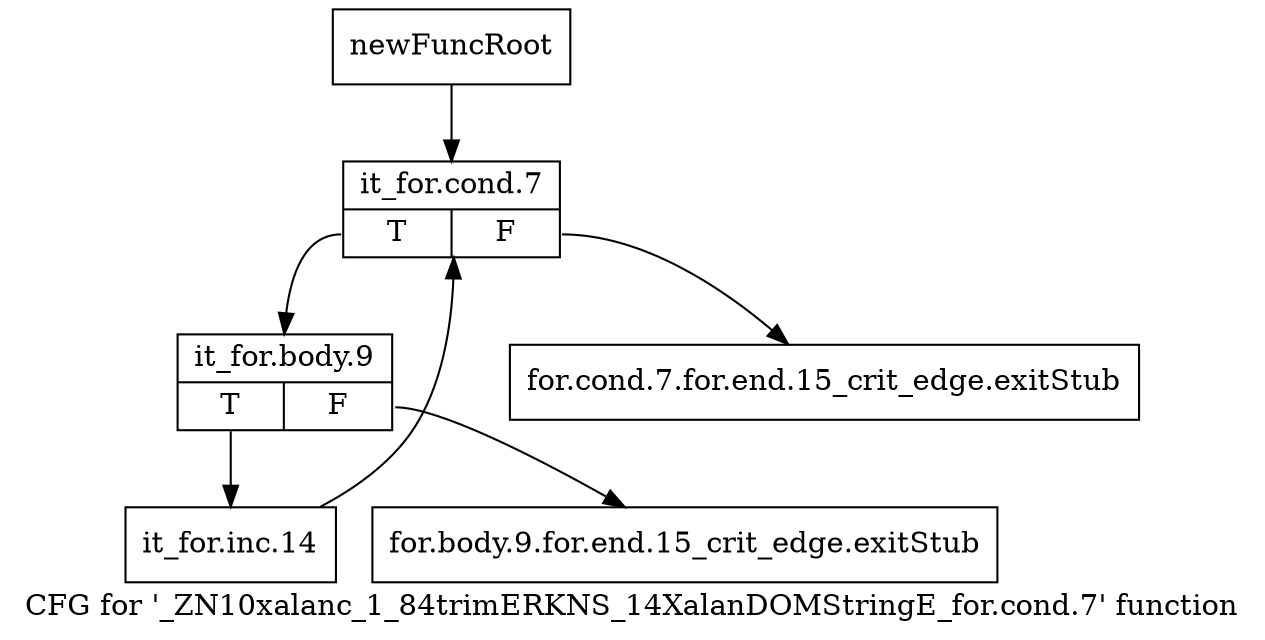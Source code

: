 digraph "CFG for '_ZN10xalanc_1_84trimERKNS_14XalanDOMStringE_for.cond.7' function" {
	label="CFG for '_ZN10xalanc_1_84trimERKNS_14XalanDOMStringE_for.cond.7' function";

	Node0x9cc1540 [shape=record,label="{newFuncRoot}"];
	Node0x9cc1540 -> Node0x9d36d50;
	Node0x9d36cb0 [shape=record,label="{for.cond.7.for.end.15_crit_edge.exitStub}"];
	Node0x9d36d00 [shape=record,label="{for.body.9.for.end.15_crit_edge.exitStub}"];
	Node0x9d36d50 [shape=record,label="{it_for.cond.7|{<s0>T|<s1>F}}"];
	Node0x9d36d50:s0 -> Node0x9d36da0;
	Node0x9d36d50:s1 -> Node0x9d36cb0;
	Node0x9d36da0 [shape=record,label="{it_for.body.9|{<s0>T|<s1>F}}"];
	Node0x9d36da0:s0 -> Node0x9d36df0;
	Node0x9d36da0:s1 -> Node0x9d36d00;
	Node0x9d36df0 [shape=record,label="{it_for.inc.14}"];
	Node0x9d36df0 -> Node0x9d36d50;
}
